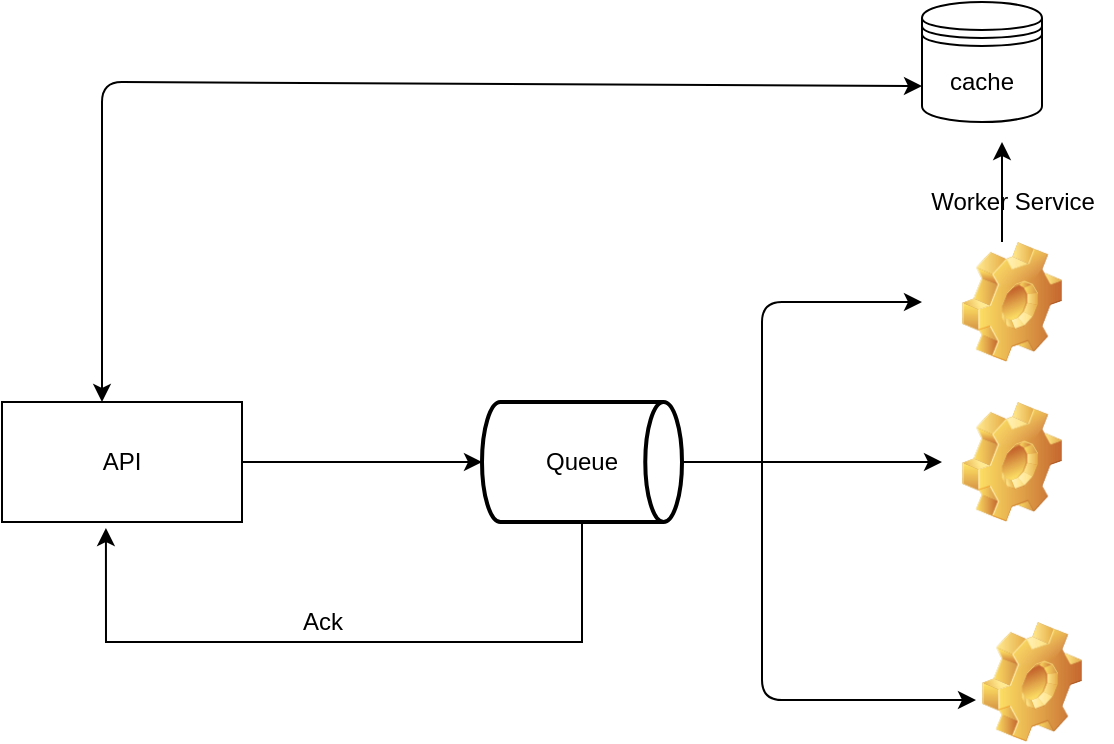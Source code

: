 <mxfile version="15.2.9" type="github"><diagram id="w2soZNNyGhXILU5CfbB1" name="Page-1"><mxGraphModel dx="1422" dy="773" grid="1" gridSize="10" guides="1" tooltips="1" connect="1" arrows="1" fold="1" page="1" pageScale="1" pageWidth="850" pageHeight="1100" math="0" shadow="0"><root><mxCell id="0"/><mxCell id="1" parent="0"/><mxCell id="pdGlJoQTGhXDhUaLtLzW-7" style="edgeStyle=orthogonalEdgeStyle;rounded=0;orthogonalLoop=1;jettySize=auto;html=1;exitX=1;exitY=0.5;exitDx=0;exitDy=0;entryX=0;entryY=0.5;entryDx=0;entryDy=0;entryPerimeter=0;" edge="1" parent="1" source="pdGlJoQTGhXDhUaLtLzW-1" target="pdGlJoQTGhXDhUaLtLzW-2"><mxGeometry relative="1" as="geometry"/></mxCell><mxCell id="pdGlJoQTGhXDhUaLtLzW-1" value="API" style="rounded=0;whiteSpace=wrap;html=1;" vertex="1" parent="1"><mxGeometry x="120" y="270" width="120" height="60" as="geometry"/></mxCell><mxCell id="pdGlJoQTGhXDhUaLtLzW-8" style="edgeStyle=orthogonalEdgeStyle;rounded=0;orthogonalLoop=1;jettySize=auto;html=1;exitX=1;exitY=0.5;exitDx=0;exitDy=0;exitPerimeter=0;" edge="1" parent="1" source="pdGlJoQTGhXDhUaLtLzW-2"><mxGeometry relative="1" as="geometry"><mxPoint x="590" y="300" as="targetPoint"/></mxGeometry></mxCell><mxCell id="pdGlJoQTGhXDhUaLtLzW-11" value="" style="edgeStyle=orthogonalEdgeStyle;rounded=0;orthogonalLoop=1;jettySize=auto;html=1;entryX=0.433;entryY=1.05;entryDx=0;entryDy=0;entryPerimeter=0;" edge="1" parent="1" source="pdGlJoQTGhXDhUaLtLzW-2" target="pdGlJoQTGhXDhUaLtLzW-1"><mxGeometry relative="1" as="geometry"><mxPoint x="170" y="440" as="targetPoint"/><Array as="points"><mxPoint x="410" y="390"/><mxPoint x="172" y="390"/></Array></mxGeometry></mxCell><mxCell id="pdGlJoQTGhXDhUaLtLzW-2" value="Queue" style="strokeWidth=2;html=1;shape=mxgraph.flowchart.direct_data;whiteSpace=wrap;" vertex="1" parent="1"><mxGeometry x="360" y="270" width="100" height="60" as="geometry"/></mxCell><mxCell id="pdGlJoQTGhXDhUaLtLzW-3" value="" style="shape=image;html=1;verticalLabelPosition=bottom;verticalAlign=top;imageAspect=0;image=img/clipart/Gear_128x128.png" vertex="1" parent="1"><mxGeometry x="600" y="190" width="50" height="60" as="geometry"/></mxCell><mxCell id="pdGlJoQTGhXDhUaLtLzW-4" value="" style="shape=image;html=1;verticalLabelPosition=bottom;verticalAlign=top;imageAspect=0;image=img/clipart/Gear_128x128.png" vertex="1" parent="1"><mxGeometry x="600" y="270" width="50" height="60" as="geometry"/></mxCell><mxCell id="pdGlJoQTGhXDhUaLtLzW-5" value="" style="shape=image;html=1;verticalLabelPosition=bottom;verticalAlign=top;imageAspect=0;image=img/clipart/Gear_128x128.png" vertex="1" parent="1"><mxGeometry x="610" y="380" width="50" height="60" as="geometry"/></mxCell><mxCell id="pdGlJoQTGhXDhUaLtLzW-12" value="Worker Service" style="text;html=1;align=center;verticalAlign=middle;resizable=0;points=[];autosize=1;strokeColor=none;fillColor=none;" vertex="1" parent="1"><mxGeometry x="575" y="160" width="100" height="20" as="geometry"/></mxCell><mxCell id="pdGlJoQTGhXDhUaLtLzW-13" value="Ack" style="text;html=1;align=center;verticalAlign=middle;resizable=0;points=[];autosize=1;strokeColor=none;fillColor=none;" vertex="1" parent="1"><mxGeometry x="260" y="370" width="40" height="20" as="geometry"/></mxCell><mxCell id="pdGlJoQTGhXDhUaLtLzW-14" value="" style="endArrow=classic;html=1;" edge="1" parent="1"><mxGeometry width="50" height="50" relative="1" as="geometry"><mxPoint x="500" y="300" as="sourcePoint"/><mxPoint x="580" y="220" as="targetPoint"/><Array as="points"><mxPoint x="500" y="220"/></Array></mxGeometry></mxCell><mxCell id="pdGlJoQTGhXDhUaLtLzW-15" value="" style="endArrow=classic;html=1;entryX=-0.06;entryY=0.65;entryDx=0;entryDy=0;entryPerimeter=0;" edge="1" parent="1" target="pdGlJoQTGhXDhUaLtLzW-5"><mxGeometry width="50" height="50" relative="1" as="geometry"><mxPoint x="500" y="300" as="sourcePoint"/><mxPoint x="500" y="420" as="targetPoint"/><Array as="points"><mxPoint x="500" y="419"/></Array></mxGeometry></mxCell><mxCell id="pdGlJoQTGhXDhUaLtLzW-16" value="cache" style="shape=datastore;whiteSpace=wrap;html=1;" vertex="1" parent="1"><mxGeometry x="580" y="70" width="60" height="60" as="geometry"/></mxCell><mxCell id="pdGlJoQTGhXDhUaLtLzW-17" value="" style="endArrow=classic;startArrow=classic;html=1;entryX=0;entryY=0.7;entryDx=0;entryDy=0;" edge="1" parent="1" target="pdGlJoQTGhXDhUaLtLzW-16"><mxGeometry width="50" height="50" relative="1" as="geometry"><mxPoint x="170" y="270" as="sourcePoint"/><mxPoint x="220" y="220" as="targetPoint"/><Array as="points"><mxPoint x="170" y="110"/></Array></mxGeometry></mxCell><mxCell id="pdGlJoQTGhXDhUaLtLzW-18" value="" style="endArrow=classic;html=1;" edge="1" parent="1"><mxGeometry width="50" height="50" relative="1" as="geometry"><mxPoint x="620" y="190" as="sourcePoint"/><mxPoint x="620" y="140" as="targetPoint"/></mxGeometry></mxCell></root></mxGraphModel></diagram></mxfile>
